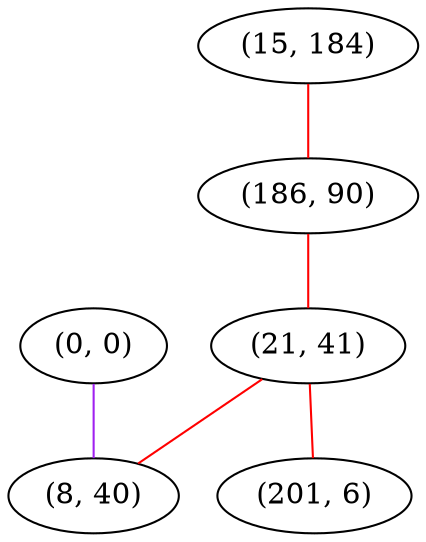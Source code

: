 graph "" {
"(0, 0)";
"(15, 184)";
"(186, 90)";
"(21, 41)";
"(8, 40)";
"(201, 6)";
"(0, 0)" -- "(8, 40)"  [color=purple, key=0, weight=4];
"(15, 184)" -- "(186, 90)"  [color=red, key=0, weight=1];
"(186, 90)" -- "(21, 41)"  [color=red, key=0, weight=1];
"(21, 41)" -- "(8, 40)"  [color=red, key=0, weight=1];
"(21, 41)" -- "(201, 6)"  [color=red, key=0, weight=1];
}

